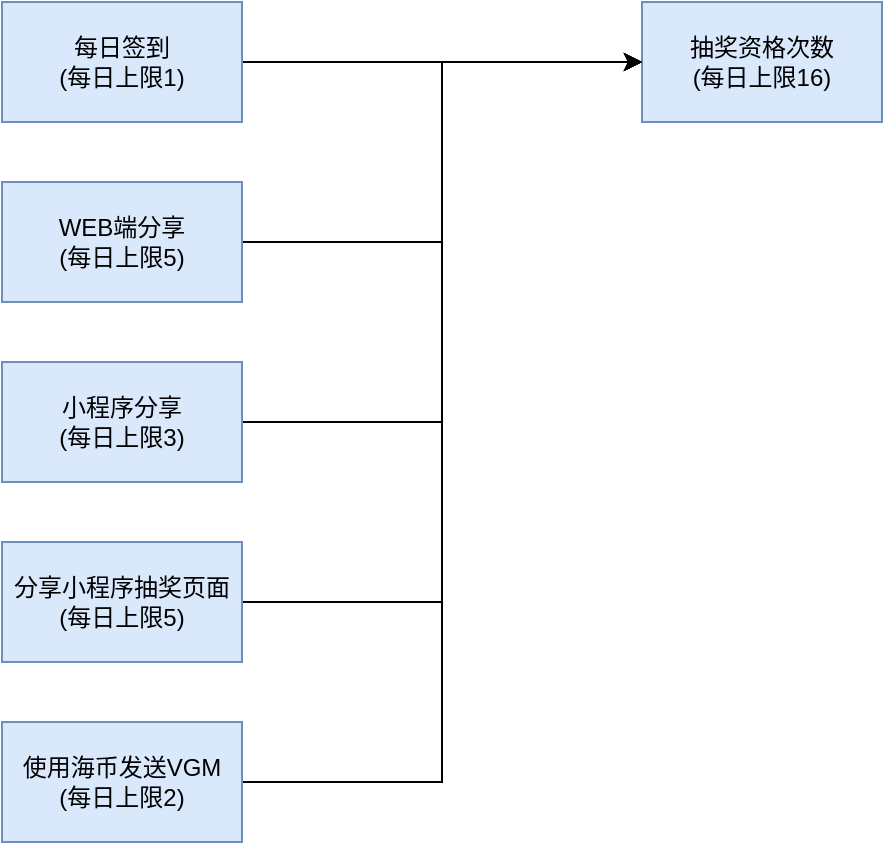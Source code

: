 <mxfile version="13.0.9" type="github">
  <diagram id="r2mahAtjbMnO7HAx-X07" name="第 1 页">
    <mxGraphModel dx="2174" dy="814" grid="1" gridSize="10" guides="1" tooltips="1" connect="1" arrows="1" fold="1" page="1" pageScale="1" pageWidth="827" pageHeight="1169" math="0" shadow="0">
      <root>
        <mxCell id="0" />
        <mxCell id="1" parent="0" />
        <mxCell id="gigcxS8bZ7RCx7vJ7A64-1" value="" style="edgeStyle=orthogonalEdgeStyle;rounded=0;orthogonalLoop=1;jettySize=auto;html=1;" edge="1" parent="1" source="gigcxS8bZ7RCx7vJ7A64-2" target="gigcxS8bZ7RCx7vJ7A64-3">
          <mxGeometry relative="1" as="geometry" />
        </mxCell>
        <mxCell id="gigcxS8bZ7RCx7vJ7A64-2" value="每日签到&lt;br&gt;(每日上限1)" style="rounded=0;whiteSpace=wrap;html=1;fillColor=#dae8fc;strokeColor=#6c8ebf;" vertex="1" parent="1">
          <mxGeometry x="-690" y="120" width="120" height="60" as="geometry" />
        </mxCell>
        <mxCell id="gigcxS8bZ7RCx7vJ7A64-3" value="抽奖资格次数&lt;br&gt;(每日上限16)" style="rounded=0;whiteSpace=wrap;html=1;fillColor=#dae8fc;strokeColor=#6c8ebf;" vertex="1" parent="1">
          <mxGeometry x="-370.0" y="120" width="120" height="60" as="geometry" />
        </mxCell>
        <mxCell id="gigcxS8bZ7RCx7vJ7A64-4" style="edgeStyle=orthogonalEdgeStyle;rounded=0;orthogonalLoop=1;jettySize=auto;html=1;entryX=0;entryY=0.5;entryDx=0;entryDy=0;" edge="1" parent="1" source="gigcxS8bZ7RCx7vJ7A64-5" target="gigcxS8bZ7RCx7vJ7A64-3">
          <mxGeometry relative="1" as="geometry" />
        </mxCell>
        <mxCell id="gigcxS8bZ7RCx7vJ7A64-5" value="WEB端分享&lt;br&gt;(每日上限5)" style="rounded=0;whiteSpace=wrap;html=1;fillColor=#dae8fc;strokeColor=#6c8ebf;" vertex="1" parent="1">
          <mxGeometry x="-690" y="210" width="120" height="60" as="geometry" />
        </mxCell>
        <mxCell id="gigcxS8bZ7RCx7vJ7A64-6" style="edgeStyle=orthogonalEdgeStyle;rounded=0;orthogonalLoop=1;jettySize=auto;html=1;entryX=0;entryY=0.5;entryDx=0;entryDy=0;" edge="1" parent="1" source="gigcxS8bZ7RCx7vJ7A64-7" target="gigcxS8bZ7RCx7vJ7A64-3">
          <mxGeometry relative="1" as="geometry" />
        </mxCell>
        <mxCell id="gigcxS8bZ7RCx7vJ7A64-7" value="小程序分享&lt;br&gt;(每日上限3)" style="rounded=0;whiteSpace=wrap;html=1;fillColor=#dae8fc;strokeColor=#6c8ebf;" vertex="1" parent="1">
          <mxGeometry x="-690" y="300" width="120" height="60" as="geometry" />
        </mxCell>
        <mxCell id="gigcxS8bZ7RCx7vJ7A64-8" style="edgeStyle=orthogonalEdgeStyle;rounded=0;orthogonalLoop=1;jettySize=auto;html=1;entryX=0;entryY=0.5;entryDx=0;entryDy=0;" edge="1" parent="1" source="gigcxS8bZ7RCx7vJ7A64-9" target="gigcxS8bZ7RCx7vJ7A64-3">
          <mxGeometry relative="1" as="geometry" />
        </mxCell>
        <mxCell id="gigcxS8bZ7RCx7vJ7A64-9" value="分享小程序抽奖页面&lt;br&gt;(每日上限5)" style="rounded=0;whiteSpace=wrap;html=1;fillColor=#dae8fc;strokeColor=#6c8ebf;" vertex="1" parent="1">
          <mxGeometry x="-690" y="390" width="120" height="60" as="geometry" />
        </mxCell>
        <mxCell id="gigcxS8bZ7RCx7vJ7A64-10" style="edgeStyle=orthogonalEdgeStyle;rounded=0;orthogonalLoop=1;jettySize=auto;html=1;entryX=0;entryY=0.5;entryDx=0;entryDy=0;" edge="1" parent="1" source="gigcxS8bZ7RCx7vJ7A64-11" target="gigcxS8bZ7RCx7vJ7A64-3">
          <mxGeometry relative="1" as="geometry" />
        </mxCell>
        <mxCell id="gigcxS8bZ7RCx7vJ7A64-11" value="使用海币发送VGM&lt;br&gt;(每日上限2)" style="rounded=0;whiteSpace=wrap;html=1;fillColor=#dae8fc;strokeColor=#6c8ebf;" vertex="1" parent="1">
          <mxGeometry x="-690" y="480" width="120" height="60" as="geometry" />
        </mxCell>
      </root>
    </mxGraphModel>
  </diagram>
</mxfile>
